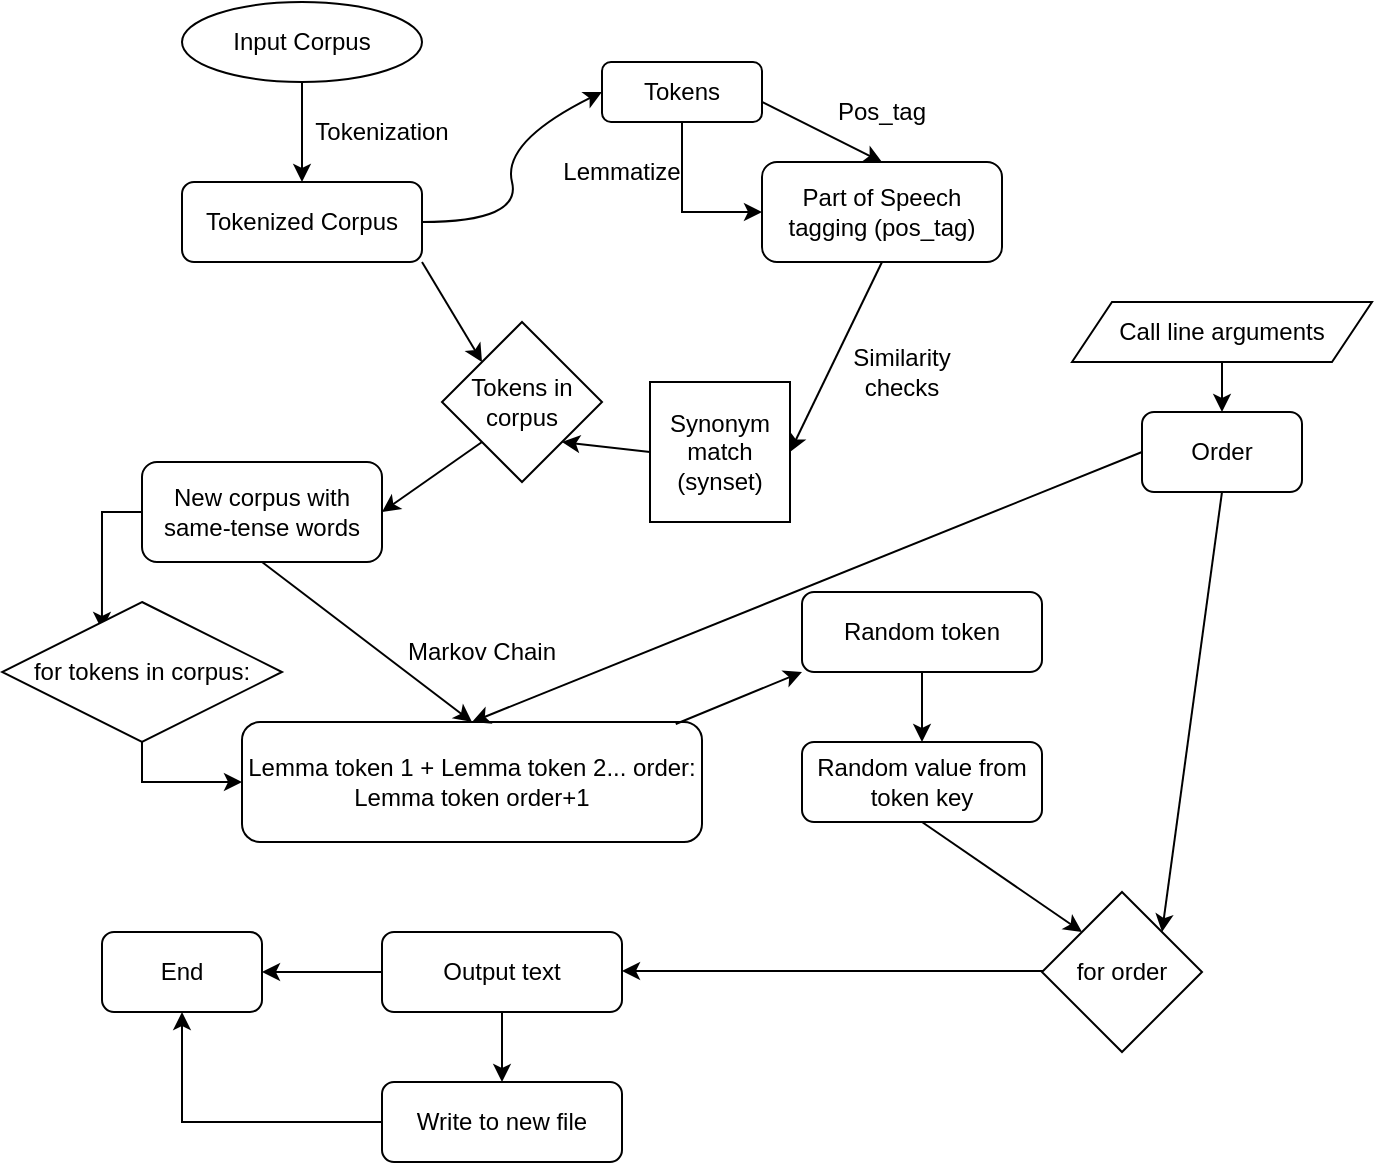 <mxfile version="21.1.8" type="github">
  <diagram id="C5RBs43oDa-KdzZeNtuy" name="Page-1">
    <mxGraphModel dx="1257" dy="648" grid="1" gridSize="10" guides="1" tooltips="1" connect="1" arrows="1" fold="1" page="1" pageScale="1" pageWidth="827" pageHeight="1169" math="0" shadow="0">
      <root>
        <mxCell id="WIyWlLk6GJQsqaUBKTNV-0" />
        <mxCell id="WIyWlLk6GJQsqaUBKTNV-1" parent="WIyWlLk6GJQsqaUBKTNV-0" />
        <mxCell id="_Vl5PRp7Fob5KUix1Qb2-1" style="edgeStyle=orthogonalEdgeStyle;rounded=0;orthogonalLoop=1;jettySize=auto;html=1;" edge="1" parent="WIyWlLk6GJQsqaUBKTNV-1" source="_Vl5PRp7Fob5KUix1Qb2-0">
          <mxGeometry relative="1" as="geometry">
            <mxPoint x="170" y="190" as="targetPoint" />
          </mxGeometry>
        </mxCell>
        <mxCell id="_Vl5PRp7Fob5KUix1Qb2-0" value="Input Corpus" style="ellipse;whiteSpace=wrap;html=1;" vertex="1" parent="WIyWlLk6GJQsqaUBKTNV-1">
          <mxGeometry x="110" y="100" width="120" height="40" as="geometry" />
        </mxCell>
        <mxCell id="_Vl5PRp7Fob5KUix1Qb2-2" value="Tokenized Corpus" style="rounded=1;whiteSpace=wrap;html=1;" vertex="1" parent="WIyWlLk6GJQsqaUBKTNV-1">
          <mxGeometry x="110" y="190" width="120" height="40" as="geometry" />
        </mxCell>
        <mxCell id="_Vl5PRp7Fob5KUix1Qb2-20" style="edgeStyle=orthogonalEdgeStyle;rounded=0;orthogonalLoop=1;jettySize=auto;html=1;exitX=0.5;exitY=1;exitDx=0;exitDy=0;entryX=0;entryY=0.5;entryDx=0;entryDy=0;" edge="1" parent="WIyWlLk6GJQsqaUBKTNV-1" source="_Vl5PRp7Fob5KUix1Qb2-4" target="_Vl5PRp7Fob5KUix1Qb2-7">
          <mxGeometry relative="1" as="geometry" />
        </mxCell>
        <mxCell id="_Vl5PRp7Fob5KUix1Qb2-4" value="Tokens" style="rounded=1;whiteSpace=wrap;html=1;" vertex="1" parent="WIyWlLk6GJQsqaUBKTNV-1">
          <mxGeometry x="320" y="130" width="80" height="30" as="geometry" />
        </mxCell>
        <mxCell id="_Vl5PRp7Fob5KUix1Qb2-7" value="Part of Speech tagging (pos_tag)" style="rounded=1;whiteSpace=wrap;html=1;" vertex="1" parent="WIyWlLk6GJQsqaUBKTNV-1">
          <mxGeometry x="400" y="180" width="120" height="50" as="geometry" />
        </mxCell>
        <mxCell id="_Vl5PRp7Fob5KUix1Qb2-9" value="" style="curved=1;endArrow=classic;html=1;rounded=0;entryX=0;entryY=0.5;entryDx=0;entryDy=0;" edge="1" parent="WIyWlLk6GJQsqaUBKTNV-1" target="_Vl5PRp7Fob5KUix1Qb2-4">
          <mxGeometry width="50" height="50" relative="1" as="geometry">
            <mxPoint x="230" y="210" as="sourcePoint" />
            <mxPoint x="280" y="160" as="targetPoint" />
            <Array as="points">
              <mxPoint x="280" y="210" />
              <mxPoint x="270" y="170" />
            </Array>
          </mxGeometry>
        </mxCell>
        <mxCell id="_Vl5PRp7Fob5KUix1Qb2-13" value="Tokenization" style="text;html=1;strokeColor=none;fillColor=none;align=center;verticalAlign=middle;whiteSpace=wrap;rounded=0;" vertex="1" parent="WIyWlLk6GJQsqaUBKTNV-1">
          <mxGeometry x="180" y="150" width="60" height="30" as="geometry" />
        </mxCell>
        <mxCell id="_Vl5PRp7Fob5KUix1Qb2-19" value="" style="endArrow=classic;html=1;rounded=0;entryX=0.5;entryY=0;entryDx=0;entryDy=0;" edge="1" parent="WIyWlLk6GJQsqaUBKTNV-1" target="_Vl5PRp7Fob5KUix1Qb2-7">
          <mxGeometry width="50" height="50" relative="1" as="geometry">
            <mxPoint x="400" y="150" as="sourcePoint" />
            <mxPoint x="450" y="100" as="targetPoint" />
          </mxGeometry>
        </mxCell>
        <mxCell id="_Vl5PRp7Fob5KUix1Qb2-21" value="Lemmatize" style="text;html=1;strokeColor=none;fillColor=none;align=center;verticalAlign=middle;whiteSpace=wrap;rounded=0;" vertex="1" parent="WIyWlLk6GJQsqaUBKTNV-1">
          <mxGeometry x="300" y="170" width="60" height="30" as="geometry" />
        </mxCell>
        <mxCell id="_Vl5PRp7Fob5KUix1Qb2-23" value="Pos_tag" style="text;html=1;strokeColor=none;fillColor=none;align=center;verticalAlign=middle;whiteSpace=wrap;rounded=0;" vertex="1" parent="WIyWlLk6GJQsqaUBKTNV-1">
          <mxGeometry x="430" y="140" width="60" height="30" as="geometry" />
        </mxCell>
        <mxCell id="_Vl5PRp7Fob5KUix1Qb2-24" value="Tokens in corpus" style="rhombus;whiteSpace=wrap;html=1;" vertex="1" parent="WIyWlLk6GJQsqaUBKTNV-1">
          <mxGeometry x="240" y="260" width="80" height="80" as="geometry" />
        </mxCell>
        <mxCell id="_Vl5PRp7Fob5KUix1Qb2-28" value="" style="endArrow=classic;html=1;rounded=0;entryX=0;entryY=0;entryDx=0;entryDy=0;exitX=1;exitY=1;exitDx=0;exitDy=0;" edge="1" parent="WIyWlLk6GJQsqaUBKTNV-1" source="_Vl5PRp7Fob5KUix1Qb2-2" target="_Vl5PRp7Fob5KUix1Qb2-24">
          <mxGeometry width="50" height="50" relative="1" as="geometry">
            <mxPoint x="170" y="240" as="sourcePoint" />
            <mxPoint x="220" y="190" as="targetPoint" />
          </mxGeometry>
        </mxCell>
        <mxCell id="_Vl5PRp7Fob5KUix1Qb2-30" value="Synonym match (synset)" style="whiteSpace=wrap;html=1;aspect=fixed;" vertex="1" parent="WIyWlLk6GJQsqaUBKTNV-1">
          <mxGeometry x="344" y="290" width="70" height="70" as="geometry" />
        </mxCell>
        <mxCell id="_Vl5PRp7Fob5KUix1Qb2-31" value="" style="endArrow=classic;html=1;rounded=0;entryX=1;entryY=0.5;entryDx=0;entryDy=0;exitX=0.5;exitY=1;exitDx=0;exitDy=0;" edge="1" parent="WIyWlLk6GJQsqaUBKTNV-1" source="_Vl5PRp7Fob5KUix1Qb2-7" target="_Vl5PRp7Fob5KUix1Qb2-30">
          <mxGeometry width="50" height="50" relative="1" as="geometry">
            <mxPoint x="450" y="320" as="sourcePoint" />
            <mxPoint x="500" y="270" as="targetPoint" />
          </mxGeometry>
        </mxCell>
        <mxCell id="_Vl5PRp7Fob5KUix1Qb2-32" value="" style="endArrow=classic;html=1;rounded=0;entryX=1;entryY=1;entryDx=0;entryDy=0;exitX=0;exitY=0.5;exitDx=0;exitDy=0;" edge="1" parent="WIyWlLk6GJQsqaUBKTNV-1" source="_Vl5PRp7Fob5KUix1Qb2-30" target="_Vl5PRp7Fob5KUix1Qb2-24">
          <mxGeometry width="50" height="50" relative="1" as="geometry">
            <mxPoint x="280" y="400" as="sourcePoint" />
            <mxPoint x="330" y="350" as="targetPoint" />
          </mxGeometry>
        </mxCell>
        <mxCell id="_Vl5PRp7Fob5KUix1Qb2-33" value="Similarity checks" style="text;html=1;strokeColor=none;fillColor=none;align=center;verticalAlign=middle;whiteSpace=wrap;rounded=0;" vertex="1" parent="WIyWlLk6GJQsqaUBKTNV-1">
          <mxGeometry x="440" y="270" width="60" height="30" as="geometry" />
        </mxCell>
        <mxCell id="_Vl5PRp7Fob5KUix1Qb2-34" value="" style="endArrow=classic;html=1;rounded=0;exitX=0;exitY=1;exitDx=0;exitDy=0;entryX=1;entryY=0.5;entryDx=0;entryDy=0;" edge="1" parent="WIyWlLk6GJQsqaUBKTNV-1" source="_Vl5PRp7Fob5KUix1Qb2-24" target="_Vl5PRp7Fob5KUix1Qb2-35">
          <mxGeometry width="50" height="50" relative="1" as="geometry">
            <mxPoint x="180" y="360" as="sourcePoint" />
            <mxPoint x="210" y="350" as="targetPoint" />
          </mxGeometry>
        </mxCell>
        <mxCell id="_Vl5PRp7Fob5KUix1Qb2-37" style="edgeStyle=orthogonalEdgeStyle;rounded=0;orthogonalLoop=1;jettySize=auto;html=1;exitX=0;exitY=0.5;exitDx=0;exitDy=0;entryX=0.357;entryY=0.2;entryDx=0;entryDy=0;entryPerimeter=0;" edge="1" parent="WIyWlLk6GJQsqaUBKTNV-1" source="_Vl5PRp7Fob5KUix1Qb2-35" target="_Vl5PRp7Fob5KUix1Qb2-36">
          <mxGeometry relative="1" as="geometry" />
        </mxCell>
        <mxCell id="_Vl5PRp7Fob5KUix1Qb2-35" value="New corpus with same-tense words" style="rounded=1;whiteSpace=wrap;html=1;" vertex="1" parent="WIyWlLk6GJQsqaUBKTNV-1">
          <mxGeometry x="90" y="330" width="120" height="50" as="geometry" />
        </mxCell>
        <mxCell id="_Vl5PRp7Fob5KUix1Qb2-39" style="edgeStyle=orthogonalEdgeStyle;rounded=0;orthogonalLoop=1;jettySize=auto;html=1;entryX=0;entryY=0.5;entryDx=0;entryDy=0;" edge="1" parent="WIyWlLk6GJQsqaUBKTNV-1" source="_Vl5PRp7Fob5KUix1Qb2-36" target="_Vl5PRp7Fob5KUix1Qb2-38">
          <mxGeometry relative="1" as="geometry" />
        </mxCell>
        <mxCell id="_Vl5PRp7Fob5KUix1Qb2-36" value="for tokens in corpus:" style="rhombus;whiteSpace=wrap;html=1;" vertex="1" parent="WIyWlLk6GJQsqaUBKTNV-1">
          <mxGeometry x="20" y="400" width="140" height="70" as="geometry" />
        </mxCell>
        <mxCell id="_Vl5PRp7Fob5KUix1Qb2-38" value="Lemma token 1 + Lemma token 2... order: Lemma token order+1" style="rounded=1;whiteSpace=wrap;html=1;" vertex="1" parent="WIyWlLk6GJQsqaUBKTNV-1">
          <mxGeometry x="140" y="460" width="230" height="60" as="geometry" />
        </mxCell>
        <mxCell id="_Vl5PRp7Fob5KUix1Qb2-41" value="" style="endArrow=classic;html=1;rounded=0;exitX=0.5;exitY=1;exitDx=0;exitDy=0;entryX=0.5;entryY=0;entryDx=0;entryDy=0;" edge="1" parent="WIyWlLk6GJQsqaUBKTNV-1" source="_Vl5PRp7Fob5KUix1Qb2-35" target="_Vl5PRp7Fob5KUix1Qb2-38">
          <mxGeometry width="50" height="50" relative="1" as="geometry">
            <mxPoint x="220" y="440" as="sourcePoint" />
            <mxPoint x="270" y="390" as="targetPoint" />
          </mxGeometry>
        </mxCell>
        <mxCell id="_Vl5PRp7Fob5KUix1Qb2-42" value="Markov Chain" style="text;html=1;strokeColor=none;fillColor=none;align=center;verticalAlign=middle;whiteSpace=wrap;rounded=0;" vertex="1" parent="WIyWlLk6GJQsqaUBKTNV-1">
          <mxGeometry x="210" y="410" width="100" height="30" as="geometry" />
        </mxCell>
        <mxCell id="_Vl5PRp7Fob5KUix1Qb2-47" style="edgeStyle=orthogonalEdgeStyle;rounded=0;orthogonalLoop=1;jettySize=auto;html=1;entryX=0.5;entryY=0;entryDx=0;entryDy=0;" edge="1" parent="WIyWlLk6GJQsqaUBKTNV-1" source="_Vl5PRp7Fob5KUix1Qb2-44" target="_Vl5PRp7Fob5KUix1Qb2-46">
          <mxGeometry relative="1" as="geometry" />
        </mxCell>
        <mxCell id="_Vl5PRp7Fob5KUix1Qb2-44" value="Random token" style="rounded=1;whiteSpace=wrap;html=1;" vertex="1" parent="WIyWlLk6GJQsqaUBKTNV-1">
          <mxGeometry x="420" y="395" width="120" height="40" as="geometry" />
        </mxCell>
        <mxCell id="_Vl5PRp7Fob5KUix1Qb2-45" value="" style="endArrow=classic;html=1;rounded=0;entryX=0;entryY=1;entryDx=0;entryDy=0;exitX=0.943;exitY=0.017;exitDx=0;exitDy=0;exitPerimeter=0;" edge="1" parent="WIyWlLk6GJQsqaUBKTNV-1" source="_Vl5PRp7Fob5KUix1Qb2-38" target="_Vl5PRp7Fob5KUix1Qb2-44">
          <mxGeometry width="50" height="50" relative="1" as="geometry">
            <mxPoint x="370" y="460" as="sourcePoint" />
            <mxPoint x="410" y="420" as="targetPoint" />
          </mxGeometry>
        </mxCell>
        <mxCell id="_Vl5PRp7Fob5KUix1Qb2-46" value="Random value from token key" style="rounded=1;whiteSpace=wrap;html=1;" vertex="1" parent="WIyWlLk6GJQsqaUBKTNV-1">
          <mxGeometry x="420" y="470" width="120" height="40" as="geometry" />
        </mxCell>
        <mxCell id="_Vl5PRp7Fob5KUix1Qb2-52" style="edgeStyle=orthogonalEdgeStyle;rounded=0;orthogonalLoop=1;jettySize=auto;html=1;" edge="1" parent="WIyWlLk6GJQsqaUBKTNV-1" source="_Vl5PRp7Fob5KUix1Qb2-48">
          <mxGeometry relative="1" as="geometry">
            <mxPoint x="330" y="584.5" as="targetPoint" />
          </mxGeometry>
        </mxCell>
        <mxCell id="_Vl5PRp7Fob5KUix1Qb2-48" value="for order" style="rhombus;whiteSpace=wrap;html=1;" vertex="1" parent="WIyWlLk6GJQsqaUBKTNV-1">
          <mxGeometry x="540" y="545" width="80" height="80" as="geometry" />
        </mxCell>
        <mxCell id="_Vl5PRp7Fob5KUix1Qb2-54" style="edgeStyle=orthogonalEdgeStyle;rounded=0;orthogonalLoop=1;jettySize=auto;html=1;" edge="1" parent="WIyWlLk6GJQsqaUBKTNV-1" source="_Vl5PRp7Fob5KUix1Qb2-53">
          <mxGeometry relative="1" as="geometry">
            <mxPoint x="150" y="585" as="targetPoint" />
          </mxGeometry>
        </mxCell>
        <mxCell id="_Vl5PRp7Fob5KUix1Qb2-56" style="edgeStyle=orthogonalEdgeStyle;rounded=0;orthogonalLoop=1;jettySize=auto;html=1;" edge="1" parent="WIyWlLk6GJQsqaUBKTNV-1" source="_Vl5PRp7Fob5KUix1Qb2-53">
          <mxGeometry relative="1" as="geometry">
            <mxPoint x="270" y="640" as="targetPoint" />
          </mxGeometry>
        </mxCell>
        <mxCell id="_Vl5PRp7Fob5KUix1Qb2-53" value="Output text" style="rounded=1;whiteSpace=wrap;html=1;" vertex="1" parent="WIyWlLk6GJQsqaUBKTNV-1">
          <mxGeometry x="210" y="565" width="120" height="40" as="geometry" />
        </mxCell>
        <mxCell id="_Vl5PRp7Fob5KUix1Qb2-55" value="End" style="rounded=1;whiteSpace=wrap;html=1;" vertex="1" parent="WIyWlLk6GJQsqaUBKTNV-1">
          <mxGeometry x="70" y="565" width="80" height="40" as="geometry" />
        </mxCell>
        <mxCell id="_Vl5PRp7Fob5KUix1Qb2-58" style="edgeStyle=orthogonalEdgeStyle;rounded=0;orthogonalLoop=1;jettySize=auto;html=1;entryX=0.5;entryY=1;entryDx=0;entryDy=0;" edge="1" parent="WIyWlLk6GJQsqaUBKTNV-1" source="_Vl5PRp7Fob5KUix1Qb2-57" target="_Vl5PRp7Fob5KUix1Qb2-55">
          <mxGeometry relative="1" as="geometry" />
        </mxCell>
        <mxCell id="_Vl5PRp7Fob5KUix1Qb2-57" value="Write to new file" style="rounded=1;whiteSpace=wrap;html=1;" vertex="1" parent="WIyWlLk6GJQsqaUBKTNV-1">
          <mxGeometry x="210" y="640" width="120" height="40" as="geometry" />
        </mxCell>
        <mxCell id="_Vl5PRp7Fob5KUix1Qb2-59" value="Order" style="rounded=1;whiteSpace=wrap;html=1;" vertex="1" parent="WIyWlLk6GJQsqaUBKTNV-1">
          <mxGeometry x="590" y="305" width="80" height="40" as="geometry" />
        </mxCell>
        <mxCell id="_Vl5PRp7Fob5KUix1Qb2-61" style="edgeStyle=orthogonalEdgeStyle;rounded=0;orthogonalLoop=1;jettySize=auto;html=1;entryX=0.5;entryY=0;entryDx=0;entryDy=0;" edge="1" parent="WIyWlLk6GJQsqaUBKTNV-1" source="_Vl5PRp7Fob5KUix1Qb2-60" target="_Vl5PRp7Fob5KUix1Qb2-59">
          <mxGeometry relative="1" as="geometry" />
        </mxCell>
        <mxCell id="_Vl5PRp7Fob5KUix1Qb2-60" value="Call line arguments" style="shape=parallelogram;perimeter=parallelogramPerimeter;whiteSpace=wrap;html=1;fixedSize=1;" vertex="1" parent="WIyWlLk6GJQsqaUBKTNV-1">
          <mxGeometry x="555" y="250" width="150" height="30" as="geometry" />
        </mxCell>
        <mxCell id="_Vl5PRp7Fob5KUix1Qb2-63" value="" style="endArrow=classic;html=1;rounded=0;entryX=0.5;entryY=0;entryDx=0;entryDy=0;exitX=0;exitY=0.5;exitDx=0;exitDy=0;" edge="1" parent="WIyWlLk6GJQsqaUBKTNV-1" source="_Vl5PRp7Fob5KUix1Qb2-59" target="_Vl5PRp7Fob5KUix1Qb2-38">
          <mxGeometry width="50" height="50" relative="1" as="geometry">
            <mxPoint x="480" y="380" as="sourcePoint" />
            <mxPoint x="530" y="330" as="targetPoint" />
          </mxGeometry>
        </mxCell>
        <mxCell id="_Vl5PRp7Fob5KUix1Qb2-69" value="" style="endArrow=classic;html=1;rounded=0;exitX=0.5;exitY=1;exitDx=0;exitDy=0;entryX=0;entryY=0;entryDx=0;entryDy=0;" edge="1" parent="WIyWlLk6GJQsqaUBKTNV-1" source="_Vl5PRp7Fob5KUix1Qb2-46" target="_Vl5PRp7Fob5KUix1Qb2-48">
          <mxGeometry width="50" height="50" relative="1" as="geometry">
            <mxPoint x="560" y="550" as="sourcePoint" />
            <mxPoint x="610" y="500" as="targetPoint" />
          </mxGeometry>
        </mxCell>
        <mxCell id="_Vl5PRp7Fob5KUix1Qb2-70" value="" style="endArrow=classic;html=1;rounded=0;exitX=0.5;exitY=1;exitDx=0;exitDy=0;entryX=1;entryY=0;entryDx=0;entryDy=0;" edge="1" parent="WIyWlLk6GJQsqaUBKTNV-1" source="_Vl5PRp7Fob5KUix1Qb2-59" target="_Vl5PRp7Fob5KUix1Qb2-48">
          <mxGeometry width="50" height="50" relative="1" as="geometry">
            <mxPoint x="590" y="460" as="sourcePoint" />
            <mxPoint x="640" y="410" as="targetPoint" />
          </mxGeometry>
        </mxCell>
      </root>
    </mxGraphModel>
  </diagram>
</mxfile>
